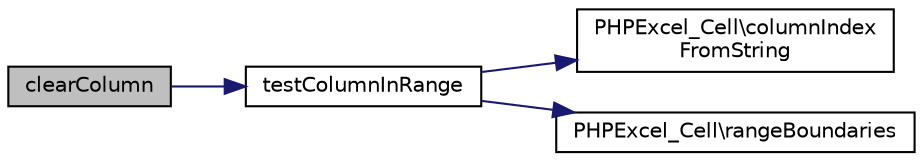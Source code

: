digraph "clearColumn"
{
  edge [fontname="Helvetica",fontsize="10",labelfontname="Helvetica",labelfontsize="10"];
  node [fontname="Helvetica",fontsize="10",shape=record];
  rankdir="LR";
  Node6 [label="clearColumn",height=0.2,width=0.4,color="black", fillcolor="grey75", style="filled", fontcolor="black"];
  Node6 -> Node7 [color="midnightblue",fontsize="10",style="solid",fontname="Helvetica"];
  Node7 [label="testColumnInRange",height=0.2,width=0.4,color="black", fillcolor="white", style="filled",URL="$class_p_h_p_excel___worksheet___auto_filter.html#acd05ab5de2fc1020a3b086a38861f79c"];
  Node7 -> Node8 [color="midnightblue",fontsize="10",style="solid",fontname="Helvetica"];
  Node8 [label="PHPExcel_Cell\\columnIndex\lFromString",height=0.2,width=0.4,color="black", fillcolor="white", style="filled",URL="$class_p_h_p_excel___cell.html#a492724422ceefe1d16ed2a8997a0a489"];
  Node7 -> Node9 [color="midnightblue",fontsize="10",style="solid",fontname="Helvetica"];
  Node9 [label="PHPExcel_Cell\\rangeBoundaries",height=0.2,width=0.4,color="black", fillcolor="white", style="filled",URL="$class_p_h_p_excel___cell.html#a9cca2af2bc9046417b3a0a51cf804ef9"];
}
